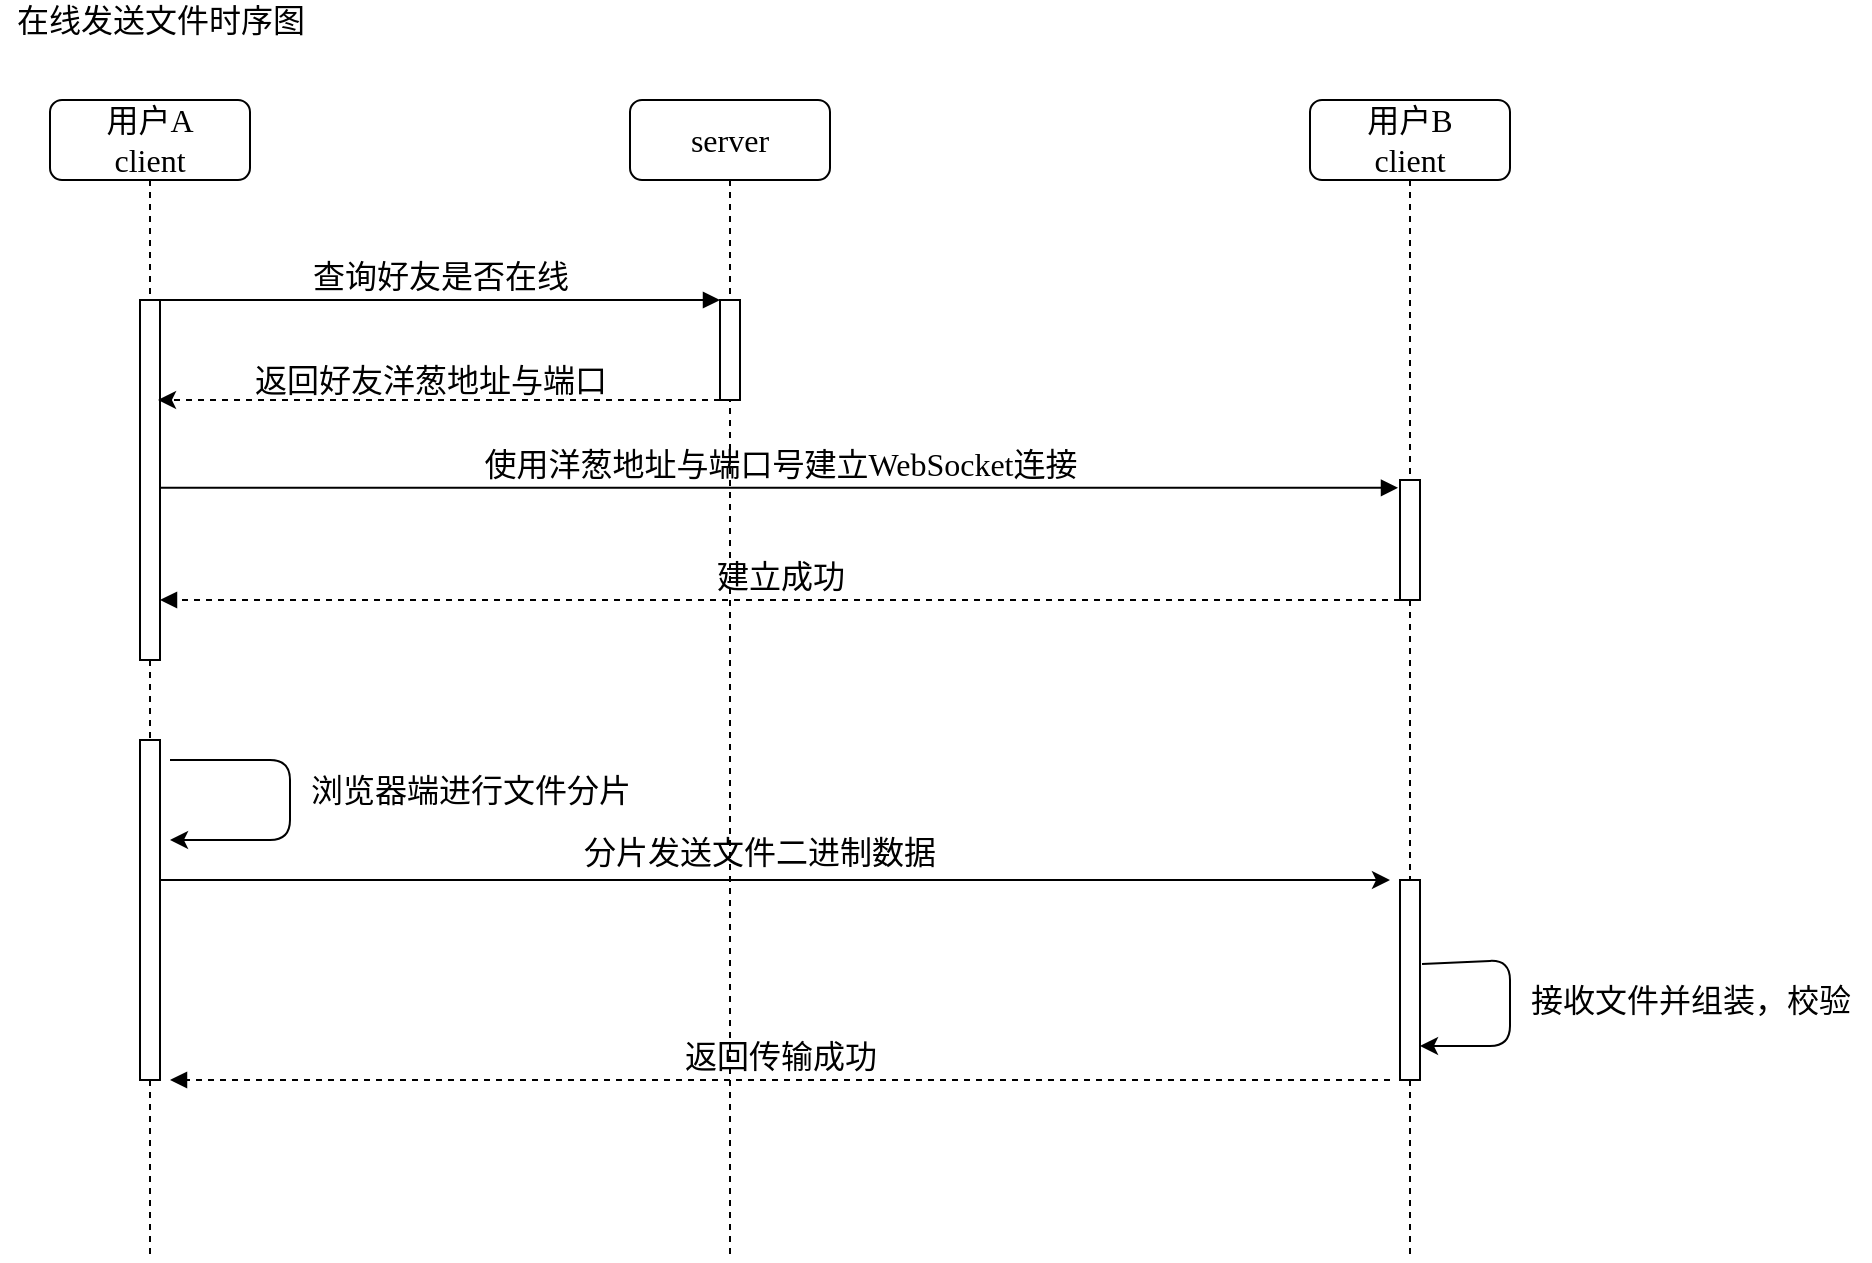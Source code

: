 <mxfile version="14.4.2" type="github">
  <diagram name="Page-1" id="13e1069c-82ec-6db2-03f1-153e76fe0fe0">
    <mxGraphModel dx="2010" dy="591" grid="1" gridSize="10" guides="1" tooltips="1" connect="1" arrows="1" fold="1" page="1" pageScale="1" pageWidth="1100" pageHeight="850" background="#ffffff" math="0" shadow="0">
      <root>
        <mxCell id="0" />
        <mxCell id="1" parent="0" />
        <mxCell id="7baba1c4bc27f4b0-2" value="server" style="shape=umlLifeline;perimeter=lifelinePerimeter;whiteSpace=wrap;html=1;container=1;collapsible=0;recursiveResize=0;outlineConnect=0;rounded=1;shadow=0;comic=0;labelBackgroundColor=none;strokeWidth=1;fontFamily=Verdana;fontSize=16;align=center;" parent="1" vertex="1">
          <mxGeometry x="290" y="80" width="100" height="580" as="geometry" />
        </mxCell>
        <mxCell id="7baba1c4bc27f4b0-10" value="" style="html=1;points=[];perimeter=orthogonalPerimeter;rounded=0;shadow=0;comic=0;labelBackgroundColor=none;strokeWidth=1;fontFamily=Verdana;fontSize=16;align=center;" parent="7baba1c4bc27f4b0-2" vertex="1">
          <mxGeometry x="45" y="100" width="10" height="50" as="geometry" />
        </mxCell>
        <mxCell id="7baba1c4bc27f4b0-3" value="用户B&lt;br style=&quot;font-size: 16px;&quot;&gt;client" style="shape=umlLifeline;perimeter=lifelinePerimeter;whiteSpace=wrap;html=1;container=1;collapsible=0;recursiveResize=0;outlineConnect=0;rounded=1;shadow=0;comic=0;labelBackgroundColor=none;strokeWidth=1;fontFamily=Verdana;fontSize=16;align=center;" parent="1" vertex="1">
          <mxGeometry x="630" y="80" width="100" height="580" as="geometry" />
        </mxCell>
        <mxCell id="7baba1c4bc27f4b0-13" value="" style="html=1;points=[];perimeter=orthogonalPerimeter;rounded=0;shadow=0;comic=0;labelBackgroundColor=none;strokeWidth=1;fontFamily=Verdana;fontSize=16;align=center;" parent="7baba1c4bc27f4b0-3" vertex="1">
          <mxGeometry x="45" y="190" width="10" height="60" as="geometry" />
        </mxCell>
        <mxCell id="n4fmqsLKEYairKb7sybN-13" value="" style="html=1;points=[];perimeter=orthogonalPerimeter;rounded=0;shadow=0;comic=0;labelBackgroundColor=none;strokeWidth=1;fontFamily=Verdana;fontSize=16;align=center;" parent="7baba1c4bc27f4b0-3" vertex="1">
          <mxGeometry x="45" y="390" width="10" height="100" as="geometry" />
        </mxCell>
        <mxCell id="n4fmqsLKEYairKb7sybN-14" value="" style="endArrow=classic;html=1;exitX=1.1;exitY=0.42;exitDx=0;exitDy=0;exitPerimeter=0;entryX=1;entryY=0.83;entryDx=0;entryDy=0;entryPerimeter=0;fontSize=16;" parent="7baba1c4bc27f4b0-3" source="n4fmqsLKEYairKb7sybN-13" target="n4fmqsLKEYairKb7sybN-13" edge="1">
          <mxGeometry width="50" height="50" relative="1" as="geometry">
            <mxPoint x="-40" y="450" as="sourcePoint" />
            <mxPoint x="120" y="460" as="targetPoint" />
            <Array as="points">
              <mxPoint x="100" y="430" />
              <mxPoint x="100" y="473" />
            </Array>
          </mxGeometry>
        </mxCell>
        <mxCell id="7baba1c4bc27f4b0-8" value="用户A&lt;br style=&quot;font-size: 16px;&quot;&gt;client" style="shape=umlLifeline;perimeter=lifelinePerimeter;whiteSpace=wrap;html=1;container=1;collapsible=0;recursiveResize=0;outlineConnect=0;rounded=1;shadow=0;comic=0;labelBackgroundColor=none;strokeWidth=1;fontFamily=Verdana;fontSize=16;align=center;" parent="1" vertex="1">
          <mxGeometry y="80" width="100" height="580" as="geometry" />
        </mxCell>
        <mxCell id="7baba1c4bc27f4b0-9" value="" style="html=1;points=[];perimeter=orthogonalPerimeter;rounded=0;shadow=0;comic=0;labelBackgroundColor=none;strokeWidth=1;fontFamily=Verdana;fontSize=16;align=center;" parent="7baba1c4bc27f4b0-8" vertex="1">
          <mxGeometry x="45" y="100" width="10" height="180" as="geometry" />
        </mxCell>
        <mxCell id="n4fmqsLKEYairKb7sybN-8" value="" style="html=1;points=[];perimeter=orthogonalPerimeter;rounded=0;shadow=0;comic=0;labelBackgroundColor=none;strokeWidth=1;fontFamily=Verdana;fontSize=16;align=center;" parent="7baba1c4bc27f4b0-8" vertex="1">
          <mxGeometry x="45" y="320" width="10" height="170" as="geometry" />
        </mxCell>
        <mxCell id="7baba1c4bc27f4b0-23" value="使用洋葱地址与端口号建立WebSocket连接" style="html=1;verticalAlign=bottom;endArrow=block;entryX=-0.1;entryY=0.065;labelBackgroundColor=none;fontFamily=Verdana;fontSize=16;entryDx=0;entryDy=0;entryPerimeter=0;" parent="1" source="7baba1c4bc27f4b0-9" target="7baba1c4bc27f4b0-13" edge="1">
          <mxGeometry relative="1" as="geometry">
            <mxPoint x="510" y="420" as="sourcePoint" />
            <mxPoint x="585" y="440" as="targetPoint" />
          </mxGeometry>
        </mxCell>
        <mxCell id="7baba1c4bc27f4b0-11" value="查询好友是否在线" style="html=1;verticalAlign=bottom;endArrow=block;entryX=0;entryY=0;labelBackgroundColor=none;fontFamily=Verdana;fontSize=16;edgeStyle=elbowEdgeStyle;elbow=vertical;" parent="1" source="7baba1c4bc27f4b0-9" target="7baba1c4bc27f4b0-10" edge="1">
          <mxGeometry relative="1" as="geometry">
            <mxPoint x="220" y="190" as="sourcePoint" />
          </mxGeometry>
        </mxCell>
        <mxCell id="n4fmqsLKEYairKb7sybN-1" value="在线发送文件时序图" style="text;html=1;align=center;verticalAlign=middle;resizable=0;points=[];autosize=1;fontSize=16;" parent="1" vertex="1">
          <mxGeometry x="-25" y="30" width="160" height="20" as="geometry" />
        </mxCell>
        <mxCell id="n4fmqsLKEYairKb7sybN-2" style="edgeStyle=orthogonalEdgeStyle;rounded=0;orthogonalLoop=1;jettySize=auto;html=1;dashed=1;fontSize=16;" parent="1" source="7baba1c4bc27f4b0-10" edge="1">
          <mxGeometry relative="1" as="geometry">
            <mxPoint x="54" y="230" as="targetPoint" />
            <Array as="points">
              <mxPoint x="280" y="230" />
              <mxPoint x="280" y="230" />
            </Array>
          </mxGeometry>
        </mxCell>
        <mxCell id="n4fmqsLKEYairKb7sybN-5" value="返回好友洋葱地址与端口" style="text;html=1;align=center;verticalAlign=middle;resizable=0;points=[];autosize=1;fontSize=16;" parent="1" vertex="1">
          <mxGeometry x="95" y="210" width="190" height="20" as="geometry" />
        </mxCell>
        <mxCell id="n4fmqsLKEYairKb7sybN-6" value="建立成功" style="html=1;verticalAlign=bottom;endArrow=block;labelBackgroundColor=none;fontFamily=Verdana;fontSize=16;exitX=0;exitY=1;exitDx=0;exitDy=0;exitPerimeter=0;dashed=1;" parent="1" source="7baba1c4bc27f4b0-13" target="7baba1c4bc27f4b0-9" edge="1">
          <mxGeometry relative="1" as="geometry">
            <mxPoint x="620" y="310" as="sourcePoint" />
            <mxPoint x="684" y="330" as="targetPoint" />
          </mxGeometry>
        </mxCell>
        <mxCell id="n4fmqsLKEYairKb7sybN-9" value="" style="endArrow=classic;html=1;fontSize=16;" parent="1" edge="1">
          <mxGeometry width="50" height="50" relative="1" as="geometry">
            <mxPoint x="60" y="410" as="sourcePoint" />
            <mxPoint x="60" y="450" as="targetPoint" />
            <Array as="points">
              <mxPoint x="120" y="410" />
              <mxPoint x="120" y="450" />
            </Array>
          </mxGeometry>
        </mxCell>
        <mxCell id="n4fmqsLKEYairKb7sybN-10" value="浏览器端进行文件分片" style="text;html=1;align=center;verticalAlign=middle;resizable=0;points=[];autosize=1;fontSize=16;" parent="1" vertex="1">
          <mxGeometry x="120" y="415" width="180" height="20" as="geometry" />
        </mxCell>
        <mxCell id="n4fmqsLKEYairKb7sybN-11" value="" style="endArrow=classic;html=1;fontSize=16;" parent="1" source="n4fmqsLKEYairKb7sybN-8" edge="1">
          <mxGeometry width="50" height="50" relative="1" as="geometry">
            <mxPoint x="60" y="470" as="sourcePoint" />
            <mxPoint x="670" y="470" as="targetPoint" />
          </mxGeometry>
        </mxCell>
        <mxCell id="n4fmqsLKEYairKb7sybN-15" value="&lt;div style=&quot;text-align: center; font-size: 16px;&quot;&gt;&lt;span style=&quot;font-size: 16px;&quot;&gt;&lt;font face=&quot;verdana&quot; style=&quot;font-size: 16px;&quot;&gt;分片发送文件二进制数据&lt;/font&gt;&lt;/span&gt;&lt;/div&gt;" style="text;whiteSpace=wrap;html=1;fontSize=16;" parent="1" vertex="1">
          <mxGeometry x="265" y="440" width="260" height="30" as="geometry" />
        </mxCell>
        <mxCell id="n4fmqsLKEYairKb7sybN-16" value="接收文件并组装，校验" style="text;html=1;align=center;verticalAlign=middle;resizable=0;points=[];autosize=1;fontSize=16;" parent="1" vertex="1">
          <mxGeometry x="730" y="520" width="180" height="20" as="geometry" />
        </mxCell>
        <mxCell id="n4fmqsLKEYairKb7sybN-17" value="返回传输成功" style="html=1;verticalAlign=bottom;endArrow=block;labelBackgroundColor=none;fontFamily=Verdana;fontSize=16;exitX=0;exitY=1;exitDx=0;exitDy=0;exitPerimeter=0;dashed=1;" parent="1" edge="1">
          <mxGeometry relative="1" as="geometry">
            <mxPoint x="670" y="570" as="sourcePoint" />
            <mxPoint x="60" y="570" as="targetPoint" />
          </mxGeometry>
        </mxCell>
      </root>
    </mxGraphModel>
  </diagram>
</mxfile>
